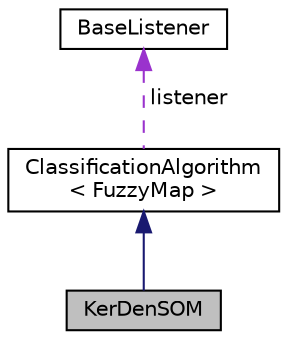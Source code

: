 digraph "KerDenSOM"
{
  edge [fontname="Helvetica",fontsize="10",labelfontname="Helvetica",labelfontsize="10"];
  node [fontname="Helvetica",fontsize="10",shape=record];
  Node3 [label="KerDenSOM",height=0.2,width=0.4,color="black", fillcolor="grey75", style="filled", fontcolor="black"];
  Node4 -> Node3 [dir="back",color="midnightblue",fontsize="10",style="solid",fontname="Helvetica"];
  Node4 [label="ClassificationAlgorithm\l\< FuzzyMap \>",height=0.2,width=0.4,color="black", fillcolor="white", style="filled",URL="$classClassificationAlgorithm.html"];
  Node5 -> Node4 [dir="back",color="darkorchid3",fontsize="10",style="dashed",label=" listener" ,fontname="Helvetica"];
  Node5 [label="BaseListener",height=0.2,width=0.4,color="black", fillcolor="white", style="filled",URL="$classBaseListener.html"];
}
